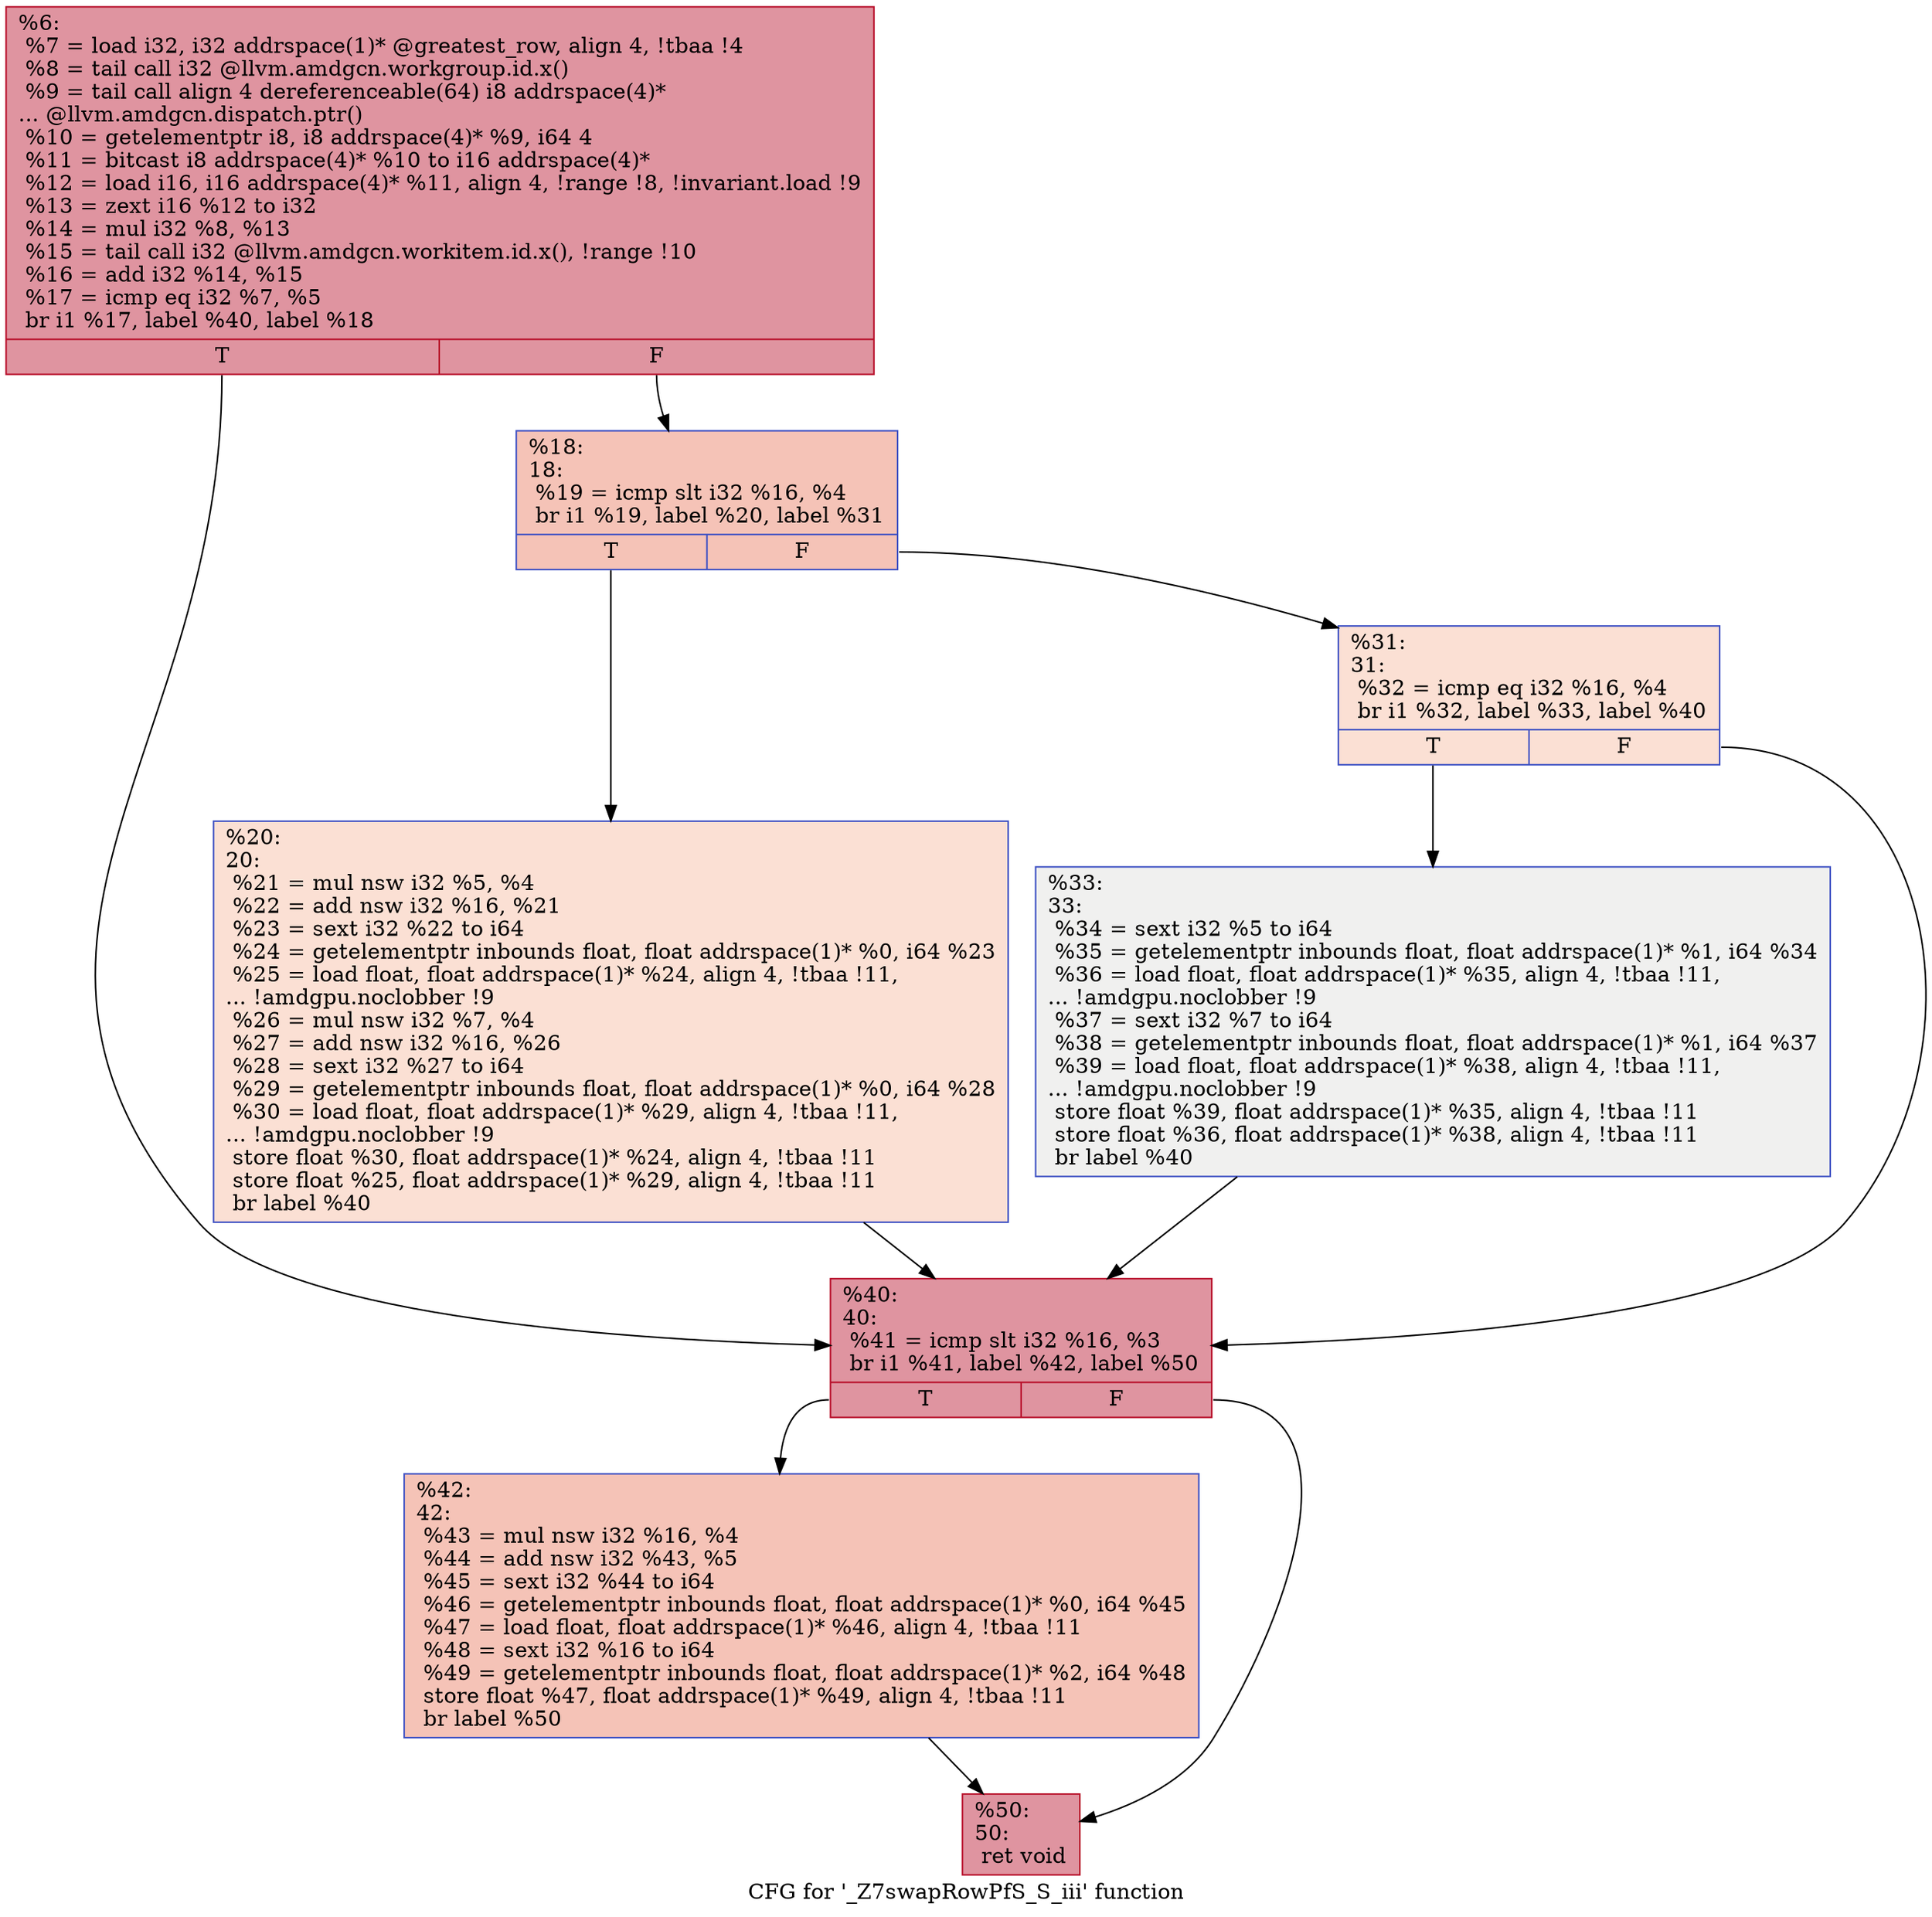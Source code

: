digraph "CFG for '_Z7swapRowPfS_S_iii' function" {
	label="CFG for '_Z7swapRowPfS_S_iii' function";

	Node0x5782510 [shape=record,color="#b70d28ff", style=filled, fillcolor="#b70d2870",label="{%6:\l  %7 = load i32, i32 addrspace(1)* @greatest_row, align 4, !tbaa !4\l  %8 = tail call i32 @llvm.amdgcn.workgroup.id.x()\l  %9 = tail call align 4 dereferenceable(64) i8 addrspace(4)*\l... @llvm.amdgcn.dispatch.ptr()\l  %10 = getelementptr i8, i8 addrspace(4)* %9, i64 4\l  %11 = bitcast i8 addrspace(4)* %10 to i16 addrspace(4)*\l  %12 = load i16, i16 addrspace(4)* %11, align 4, !range !8, !invariant.load !9\l  %13 = zext i16 %12 to i32\l  %14 = mul i32 %8, %13\l  %15 = tail call i32 @llvm.amdgcn.workitem.id.x(), !range !10\l  %16 = add i32 %14, %15\l  %17 = icmp eq i32 %7, %5\l  br i1 %17, label %40, label %18\l|{<s0>T|<s1>F}}"];
	Node0x5782510:s0 -> Node0x5784000;
	Node0x5782510:s1 -> Node0x5784090;
	Node0x5784090 [shape=record,color="#3d50c3ff", style=filled, fillcolor="#e8765c70",label="{%18:\l18:                                               \l  %19 = icmp slt i32 %16, %4\l  br i1 %19, label %20, label %31\l|{<s0>T|<s1>F}}"];
	Node0x5784090:s0 -> Node0x5784260;
	Node0x5784090:s1 -> Node0x57842b0;
	Node0x5784260 [shape=record,color="#3d50c3ff", style=filled, fillcolor="#f7b99e70",label="{%20:\l20:                                               \l  %21 = mul nsw i32 %5, %4\l  %22 = add nsw i32 %16, %21\l  %23 = sext i32 %22 to i64\l  %24 = getelementptr inbounds float, float addrspace(1)* %0, i64 %23\l  %25 = load float, float addrspace(1)* %24, align 4, !tbaa !11,\l... !amdgpu.noclobber !9\l  %26 = mul nsw i32 %7, %4\l  %27 = add nsw i32 %16, %26\l  %28 = sext i32 %27 to i64\l  %29 = getelementptr inbounds float, float addrspace(1)* %0, i64 %28\l  %30 = load float, float addrspace(1)* %29, align 4, !tbaa !11,\l... !amdgpu.noclobber !9\l  store float %30, float addrspace(1)* %24, align 4, !tbaa !11\l  store float %25, float addrspace(1)* %29, align 4, !tbaa !11\l  br label %40\l}"];
	Node0x5784260 -> Node0x5784000;
	Node0x57842b0 [shape=record,color="#3d50c3ff", style=filled, fillcolor="#f7b99e70",label="{%31:\l31:                                               \l  %32 = icmp eq i32 %16, %4\l  br i1 %32, label %33, label %40\l|{<s0>T|<s1>F}}"];
	Node0x57842b0:s0 -> Node0x5783ef0;
	Node0x57842b0:s1 -> Node0x5784000;
	Node0x5783ef0 [shape=record,color="#3d50c3ff", style=filled, fillcolor="#dedcdb70",label="{%33:\l33:                                               \l  %34 = sext i32 %5 to i64\l  %35 = getelementptr inbounds float, float addrspace(1)* %1, i64 %34\l  %36 = load float, float addrspace(1)* %35, align 4, !tbaa !11,\l... !amdgpu.noclobber !9\l  %37 = sext i32 %7 to i64\l  %38 = getelementptr inbounds float, float addrspace(1)* %1, i64 %37\l  %39 = load float, float addrspace(1)* %38, align 4, !tbaa !11,\l... !amdgpu.noclobber !9\l  store float %39, float addrspace(1)* %35, align 4, !tbaa !11\l  store float %36, float addrspace(1)* %38, align 4, !tbaa !11\l  br label %40\l}"];
	Node0x5783ef0 -> Node0x5784000;
	Node0x5784000 [shape=record,color="#b70d28ff", style=filled, fillcolor="#b70d2870",label="{%40:\l40:                                               \l  %41 = icmp slt i32 %16, %3\l  br i1 %41, label %42, label %50\l|{<s0>T|<s1>F}}"];
	Node0x5784000:s0 -> Node0x57860a0;
	Node0x5784000:s1 -> Node0x57860f0;
	Node0x57860a0 [shape=record,color="#3d50c3ff", style=filled, fillcolor="#e8765c70",label="{%42:\l42:                                               \l  %43 = mul nsw i32 %16, %4\l  %44 = add nsw i32 %43, %5\l  %45 = sext i32 %44 to i64\l  %46 = getelementptr inbounds float, float addrspace(1)* %0, i64 %45\l  %47 = load float, float addrspace(1)* %46, align 4, !tbaa !11\l  %48 = sext i32 %16 to i64\l  %49 = getelementptr inbounds float, float addrspace(1)* %2, i64 %48\l  store float %47, float addrspace(1)* %49, align 4, !tbaa !11\l  br label %50\l}"];
	Node0x57860a0 -> Node0x57860f0;
	Node0x57860f0 [shape=record,color="#b70d28ff", style=filled, fillcolor="#b70d2870",label="{%50:\l50:                                               \l  ret void\l}"];
}
